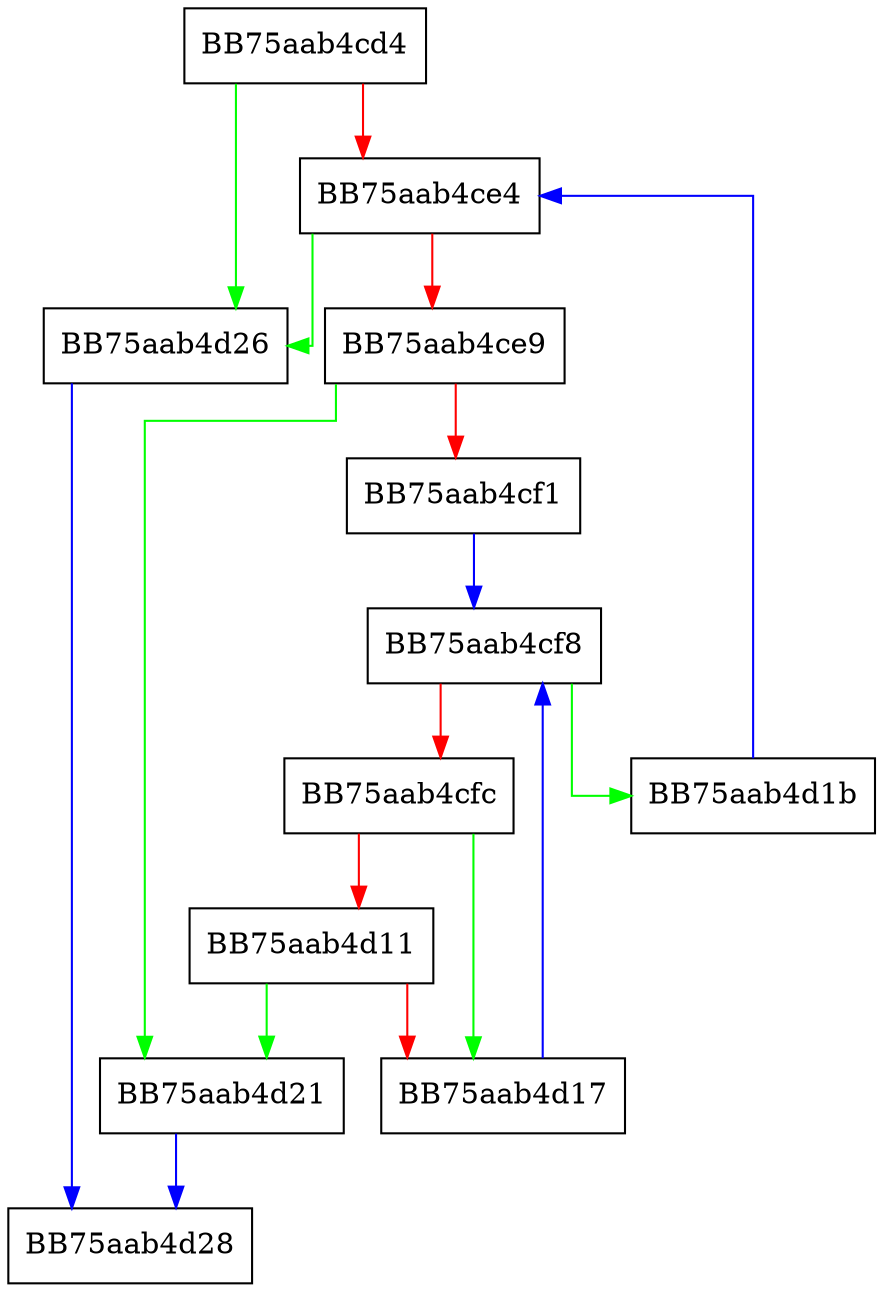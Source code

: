 digraph GetResourceFromUpperThreat {
  node [shape="box"];
  graph [splines=ortho];
  BB75aab4cd4 -> BB75aab4d26 [color="green"];
  BB75aab4cd4 -> BB75aab4ce4 [color="red"];
  BB75aab4ce4 -> BB75aab4d26 [color="green"];
  BB75aab4ce4 -> BB75aab4ce9 [color="red"];
  BB75aab4ce9 -> BB75aab4d21 [color="green"];
  BB75aab4ce9 -> BB75aab4cf1 [color="red"];
  BB75aab4cf1 -> BB75aab4cf8 [color="blue"];
  BB75aab4cf8 -> BB75aab4d1b [color="green"];
  BB75aab4cf8 -> BB75aab4cfc [color="red"];
  BB75aab4cfc -> BB75aab4d17 [color="green"];
  BB75aab4cfc -> BB75aab4d11 [color="red"];
  BB75aab4d11 -> BB75aab4d21 [color="green"];
  BB75aab4d11 -> BB75aab4d17 [color="red"];
  BB75aab4d17 -> BB75aab4cf8 [color="blue"];
  BB75aab4d1b -> BB75aab4ce4 [color="blue"];
  BB75aab4d21 -> BB75aab4d28 [color="blue"];
  BB75aab4d26 -> BB75aab4d28 [color="blue"];
}